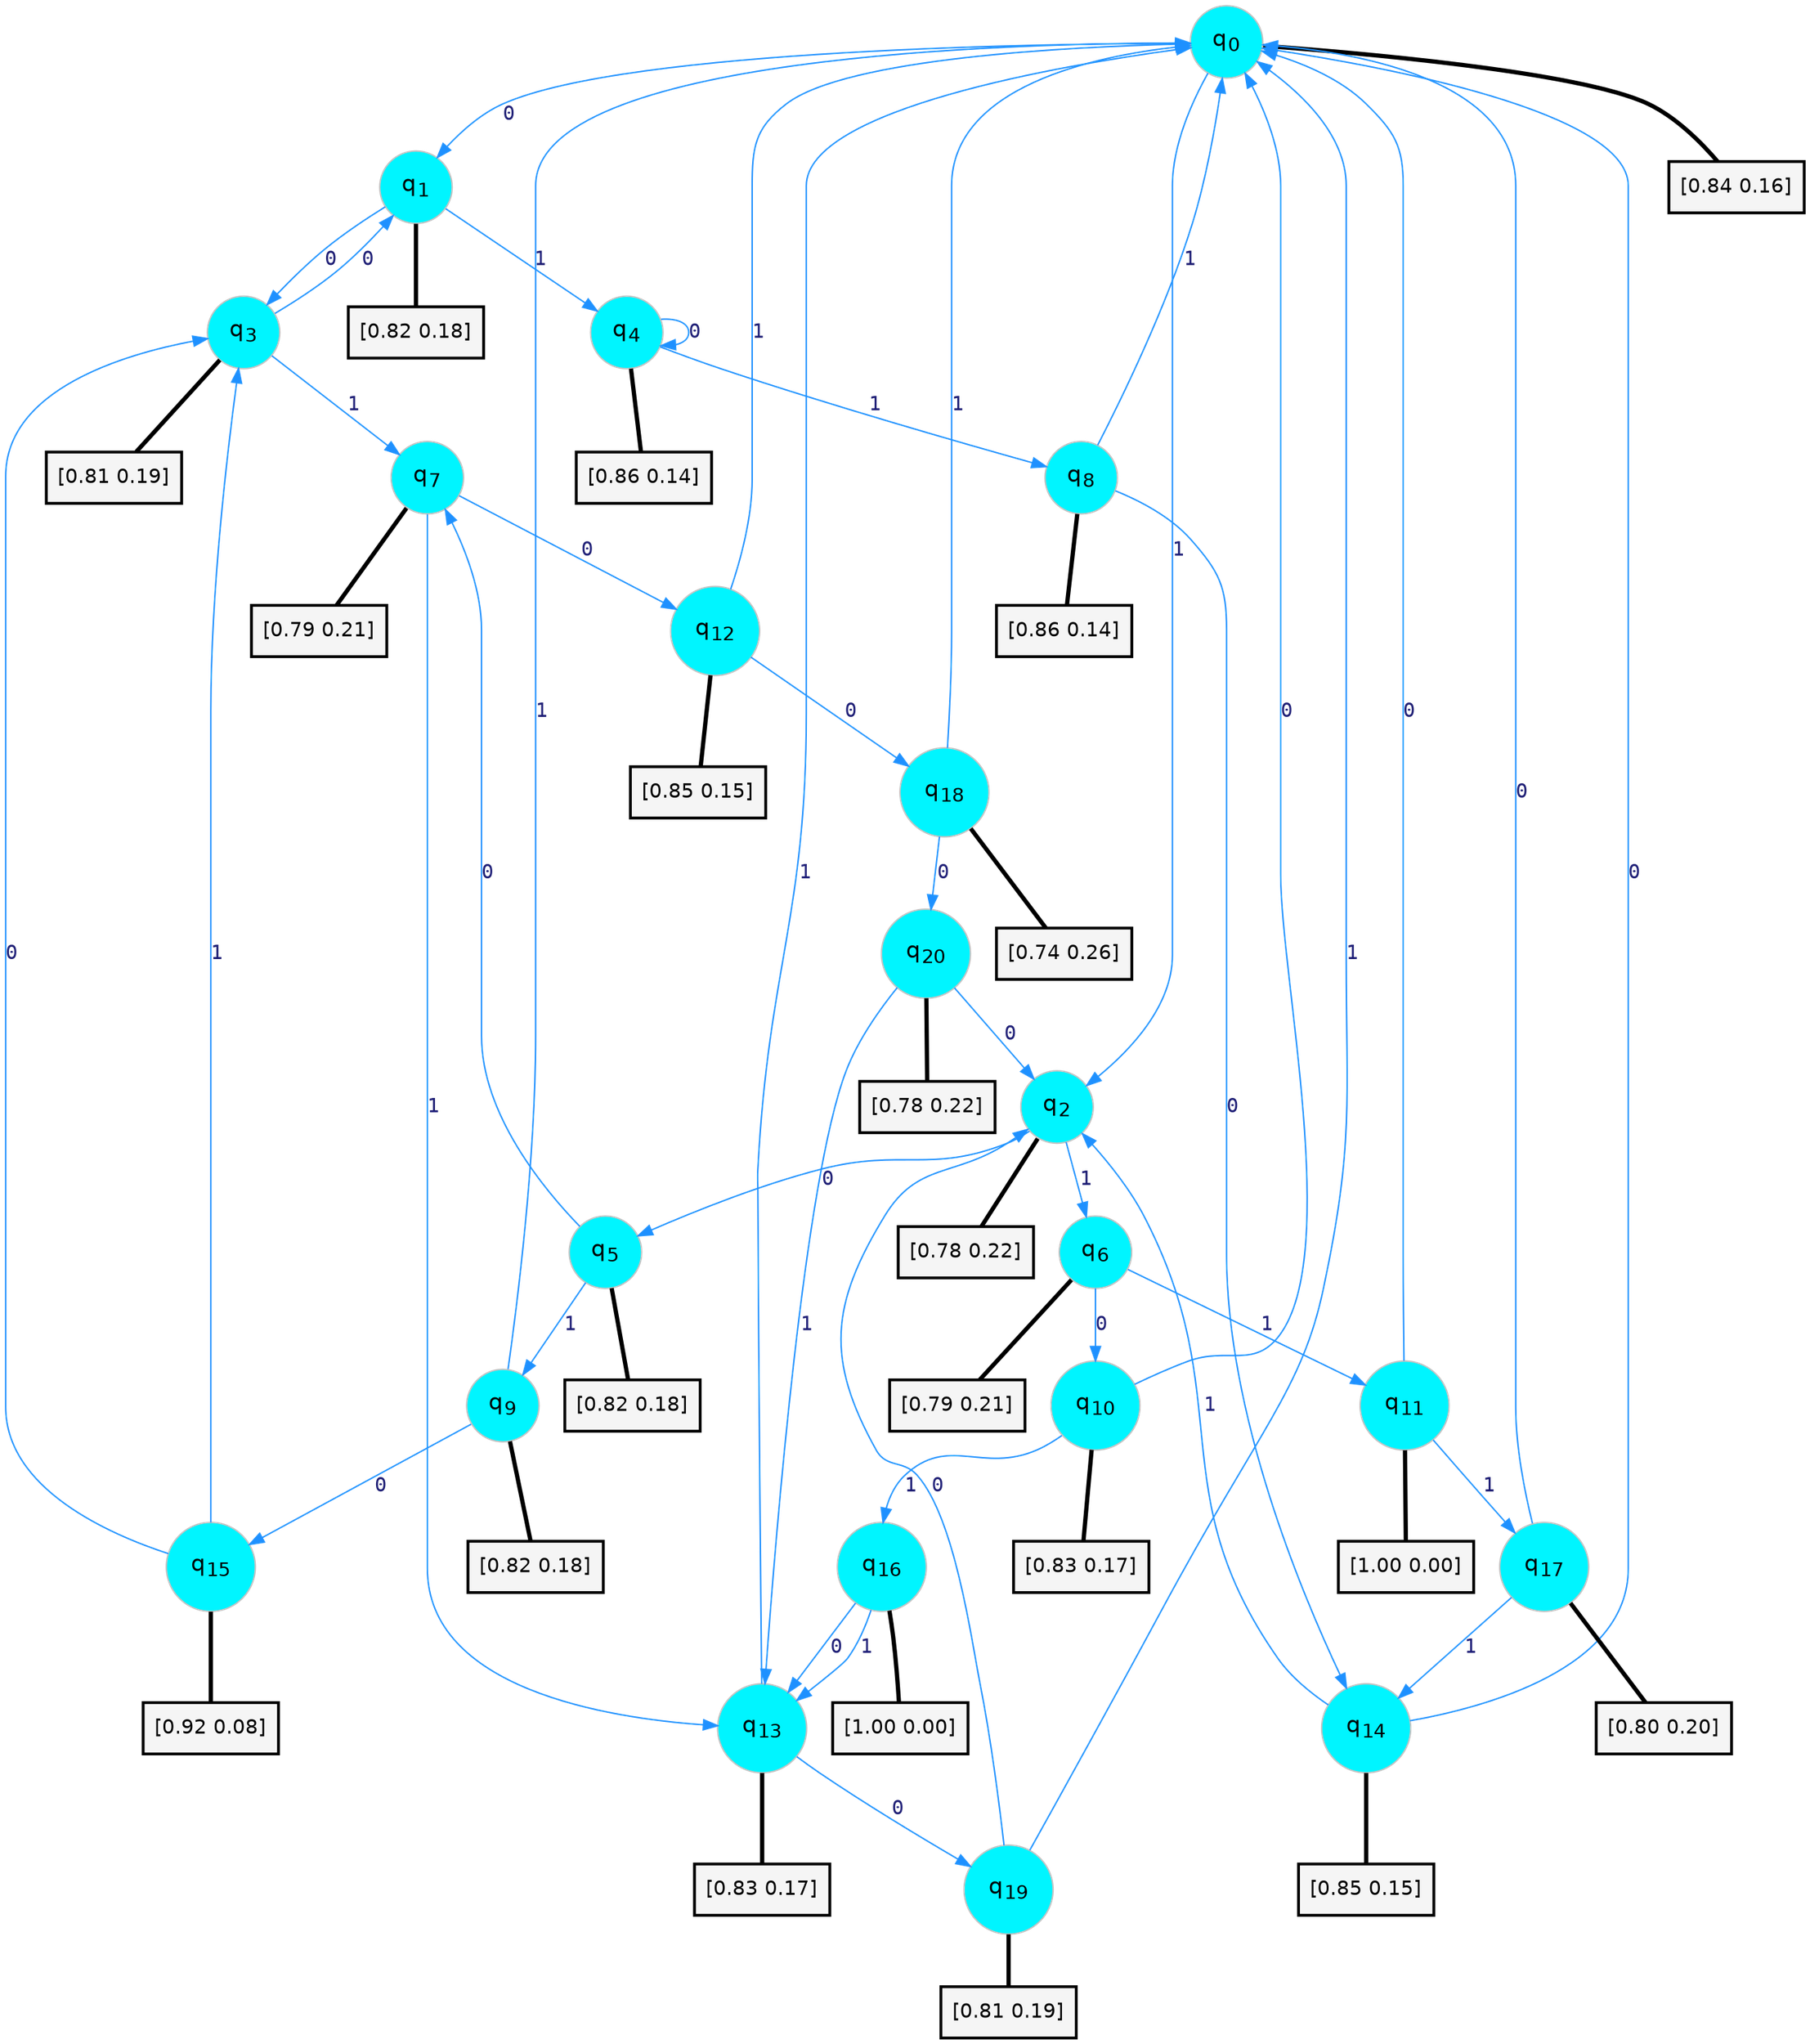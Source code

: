 digraph G {
graph [
bgcolor=transparent, dpi=300, rankdir=TD, size="40,25"];
node [
color=gray, fillcolor=turquoise1, fontcolor=black, fontname=Helvetica, fontsize=16, fontweight=bold, shape=circle, style=filled];
edge [
arrowsize=1, color=dodgerblue1, fontcolor=midnightblue, fontname=courier, fontweight=bold, penwidth=1, style=solid, weight=20];
0[label=<q<SUB>0</SUB>>];
1[label=<q<SUB>1</SUB>>];
2[label=<q<SUB>2</SUB>>];
3[label=<q<SUB>3</SUB>>];
4[label=<q<SUB>4</SUB>>];
5[label=<q<SUB>5</SUB>>];
6[label=<q<SUB>6</SUB>>];
7[label=<q<SUB>7</SUB>>];
8[label=<q<SUB>8</SUB>>];
9[label=<q<SUB>9</SUB>>];
10[label=<q<SUB>10</SUB>>];
11[label=<q<SUB>11</SUB>>];
12[label=<q<SUB>12</SUB>>];
13[label=<q<SUB>13</SUB>>];
14[label=<q<SUB>14</SUB>>];
15[label=<q<SUB>15</SUB>>];
16[label=<q<SUB>16</SUB>>];
17[label=<q<SUB>17</SUB>>];
18[label=<q<SUB>18</SUB>>];
19[label=<q<SUB>19</SUB>>];
20[label=<q<SUB>20</SUB>>];
21[label="[0.84 0.16]", shape=box,fontcolor=black, fontname=Helvetica, fontsize=14, penwidth=2, fillcolor=whitesmoke,color=black];
22[label="[0.82 0.18]", shape=box,fontcolor=black, fontname=Helvetica, fontsize=14, penwidth=2, fillcolor=whitesmoke,color=black];
23[label="[0.78 0.22]", shape=box,fontcolor=black, fontname=Helvetica, fontsize=14, penwidth=2, fillcolor=whitesmoke,color=black];
24[label="[0.81 0.19]", shape=box,fontcolor=black, fontname=Helvetica, fontsize=14, penwidth=2, fillcolor=whitesmoke,color=black];
25[label="[0.86 0.14]", shape=box,fontcolor=black, fontname=Helvetica, fontsize=14, penwidth=2, fillcolor=whitesmoke,color=black];
26[label="[0.82 0.18]", shape=box,fontcolor=black, fontname=Helvetica, fontsize=14, penwidth=2, fillcolor=whitesmoke,color=black];
27[label="[0.79 0.21]", shape=box,fontcolor=black, fontname=Helvetica, fontsize=14, penwidth=2, fillcolor=whitesmoke,color=black];
28[label="[0.79 0.21]", shape=box,fontcolor=black, fontname=Helvetica, fontsize=14, penwidth=2, fillcolor=whitesmoke,color=black];
29[label="[0.86 0.14]", shape=box,fontcolor=black, fontname=Helvetica, fontsize=14, penwidth=2, fillcolor=whitesmoke,color=black];
30[label="[0.82 0.18]", shape=box,fontcolor=black, fontname=Helvetica, fontsize=14, penwidth=2, fillcolor=whitesmoke,color=black];
31[label="[0.83 0.17]", shape=box,fontcolor=black, fontname=Helvetica, fontsize=14, penwidth=2, fillcolor=whitesmoke,color=black];
32[label="[1.00 0.00]", shape=box,fontcolor=black, fontname=Helvetica, fontsize=14, penwidth=2, fillcolor=whitesmoke,color=black];
33[label="[0.85 0.15]", shape=box,fontcolor=black, fontname=Helvetica, fontsize=14, penwidth=2, fillcolor=whitesmoke,color=black];
34[label="[0.83 0.17]", shape=box,fontcolor=black, fontname=Helvetica, fontsize=14, penwidth=2, fillcolor=whitesmoke,color=black];
35[label="[0.85 0.15]", shape=box,fontcolor=black, fontname=Helvetica, fontsize=14, penwidth=2, fillcolor=whitesmoke,color=black];
36[label="[0.92 0.08]", shape=box,fontcolor=black, fontname=Helvetica, fontsize=14, penwidth=2, fillcolor=whitesmoke,color=black];
37[label="[1.00 0.00]", shape=box,fontcolor=black, fontname=Helvetica, fontsize=14, penwidth=2, fillcolor=whitesmoke,color=black];
38[label="[0.80 0.20]", shape=box,fontcolor=black, fontname=Helvetica, fontsize=14, penwidth=2, fillcolor=whitesmoke,color=black];
39[label="[0.74 0.26]", shape=box,fontcolor=black, fontname=Helvetica, fontsize=14, penwidth=2, fillcolor=whitesmoke,color=black];
40[label="[0.81 0.19]", shape=box,fontcolor=black, fontname=Helvetica, fontsize=14, penwidth=2, fillcolor=whitesmoke,color=black];
41[label="[0.78 0.22]", shape=box,fontcolor=black, fontname=Helvetica, fontsize=14, penwidth=2, fillcolor=whitesmoke,color=black];
0->1 [label=0];
0->2 [label=1];
0->21 [arrowhead=none, penwidth=3,color=black];
1->3 [label=0];
1->4 [label=1];
1->22 [arrowhead=none, penwidth=3,color=black];
2->5 [label=0];
2->6 [label=1];
2->23 [arrowhead=none, penwidth=3,color=black];
3->1 [label=0];
3->7 [label=1];
3->24 [arrowhead=none, penwidth=3,color=black];
4->4 [label=0];
4->8 [label=1];
4->25 [arrowhead=none, penwidth=3,color=black];
5->7 [label=0];
5->9 [label=1];
5->26 [arrowhead=none, penwidth=3,color=black];
6->10 [label=0];
6->11 [label=1];
6->27 [arrowhead=none, penwidth=3,color=black];
7->12 [label=0];
7->13 [label=1];
7->28 [arrowhead=none, penwidth=3,color=black];
8->14 [label=0];
8->0 [label=1];
8->29 [arrowhead=none, penwidth=3,color=black];
9->15 [label=0];
9->0 [label=1];
9->30 [arrowhead=none, penwidth=3,color=black];
10->0 [label=0];
10->16 [label=1];
10->31 [arrowhead=none, penwidth=3,color=black];
11->0 [label=0];
11->17 [label=1];
11->32 [arrowhead=none, penwidth=3,color=black];
12->18 [label=0];
12->0 [label=1];
12->33 [arrowhead=none, penwidth=3,color=black];
13->19 [label=0];
13->0 [label=1];
13->34 [arrowhead=none, penwidth=3,color=black];
14->0 [label=0];
14->2 [label=1];
14->35 [arrowhead=none, penwidth=3,color=black];
15->3 [label=0];
15->3 [label=1];
15->36 [arrowhead=none, penwidth=3,color=black];
16->13 [label=0];
16->13 [label=1];
16->37 [arrowhead=none, penwidth=3,color=black];
17->0 [label=0];
17->14 [label=1];
17->38 [arrowhead=none, penwidth=3,color=black];
18->20 [label=0];
18->0 [label=1];
18->39 [arrowhead=none, penwidth=3,color=black];
19->2 [label=0];
19->0 [label=1];
19->40 [arrowhead=none, penwidth=3,color=black];
20->2 [label=0];
20->13 [label=1];
20->41 [arrowhead=none, penwidth=3,color=black];
}

